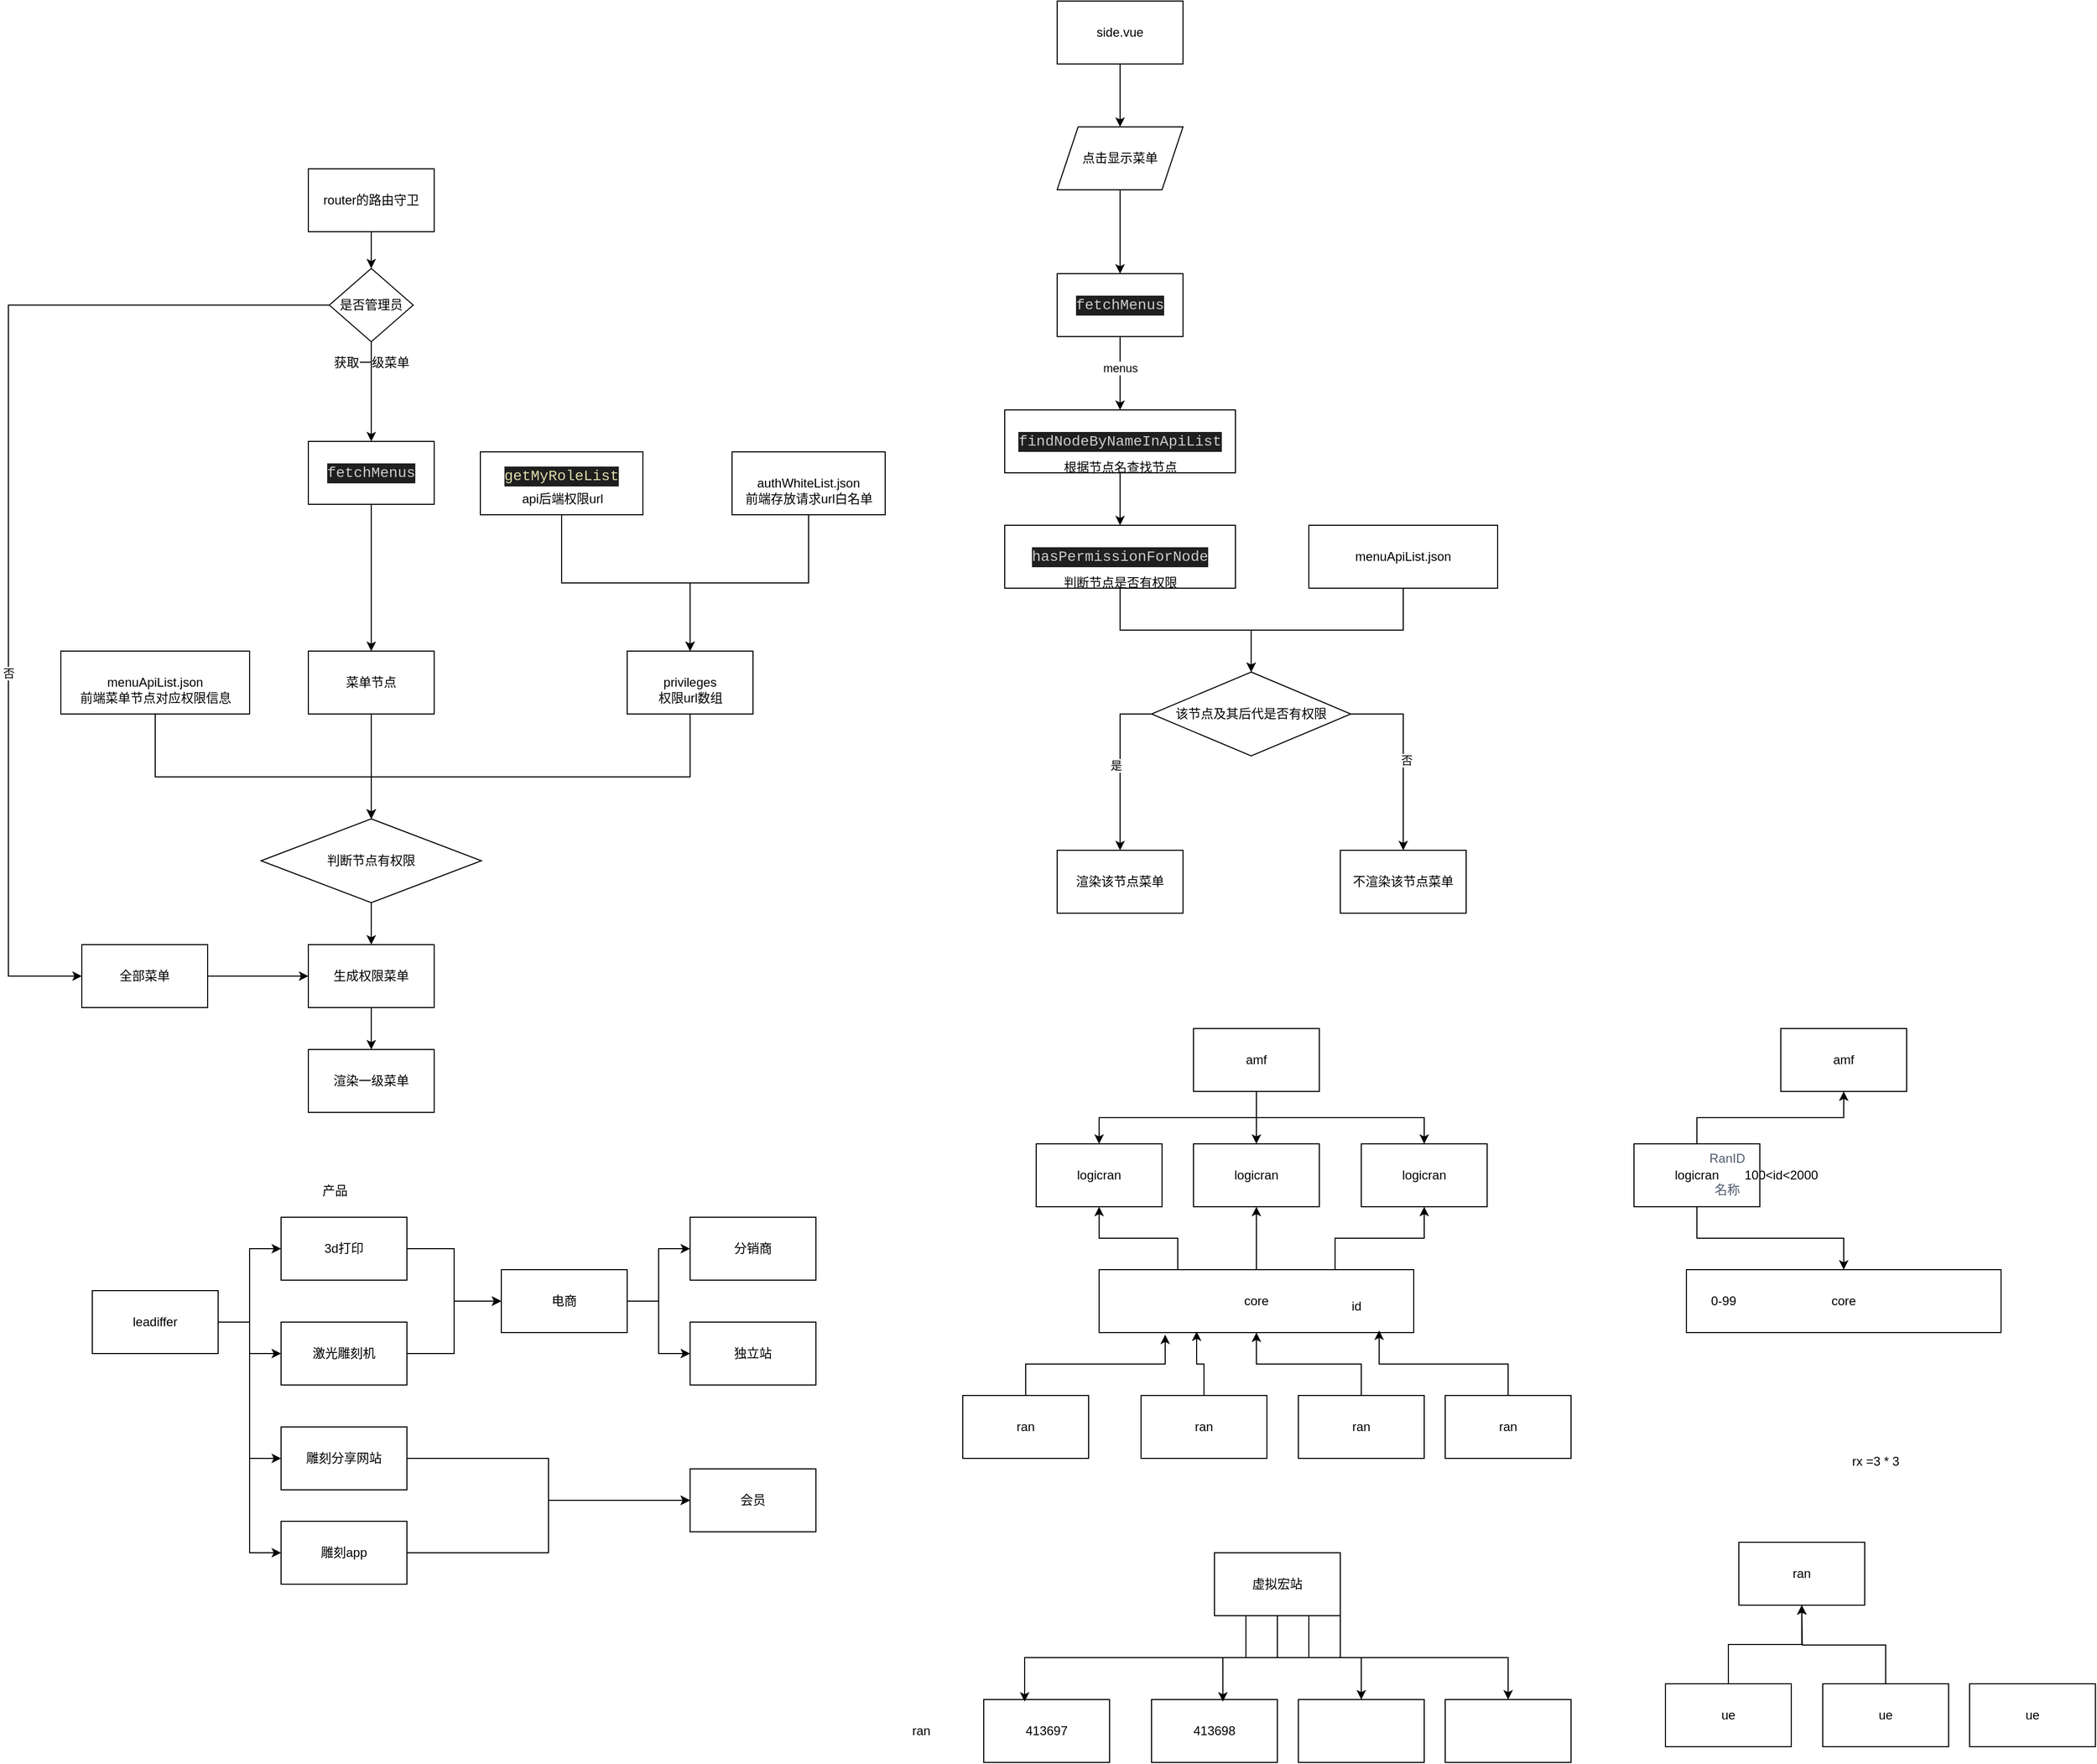 <mxfile version="22.1.5" type="github">
  <diagram id="r8akQIV7CGBrM3lP9Y4Y" name="第 1 页">
    <mxGraphModel dx="1103" dy="1740" grid="1" gridSize="10" guides="1" tooltips="1" connect="1" arrows="1" fold="1" page="1" pageScale="1" pageWidth="827" pageHeight="1169" math="0" shadow="0">
      <root>
        <mxCell id="0" />
        <mxCell id="1" parent="0" />
        <mxCell id="nayXP41YcCdt_hHMmjPa-1" value="menuApiList.json" style="rounded=0;whiteSpace=wrap;html=1;" parent="1" vertex="1">
          <mxGeometry x="180" y="270" width="180" height="60" as="geometry" />
        </mxCell>
        <mxCell id="nayXP41YcCdt_hHMmjPa-24" style="edgeStyle=orthogonalEdgeStyle;rounded=0;orthogonalLoop=1;jettySize=auto;html=1;exitX=0.5;exitY=1;exitDx=0;exitDy=0;" parent="1" source="nayXP41YcCdt_hHMmjPa-2" target="nayXP41YcCdt_hHMmjPa-9" edge="1">
          <mxGeometry relative="1" as="geometry" />
        </mxCell>
        <mxCell id="nayXP41YcCdt_hHMmjPa-2" value="authWhiteList.json" style="rounded=0;whiteSpace=wrap;html=1;" parent="1" vertex="1">
          <mxGeometry x="820" y="80" width="146" height="60" as="geometry" />
        </mxCell>
        <mxCell id="nayXP41YcCdt_hHMmjPa-29" style="edgeStyle=orthogonalEdgeStyle;rounded=0;orthogonalLoop=1;jettySize=auto;html=1;" parent="1" source="nayXP41YcCdt_hHMmjPa-3" target="nayXP41YcCdt_hHMmjPa-28" edge="1">
          <mxGeometry relative="1" as="geometry">
            <Array as="points">
              <mxPoint x="270" y="390" />
              <mxPoint x="476" y="390" />
            </Array>
          </mxGeometry>
        </mxCell>
        <mxCell id="nayXP41YcCdt_hHMmjPa-3" value="前端菜单节点对应权限信息" style="text;html=1;align=center;verticalAlign=middle;resizable=0;points=[];autosize=1;strokeColor=none;fillColor=none;" parent="1" vertex="1">
          <mxGeometry x="185" y="300" width="170" height="30" as="geometry" />
        </mxCell>
        <mxCell id="nayXP41YcCdt_hHMmjPa-4" value="前端存放请求url白名单" style="text;html=1;align=center;verticalAlign=middle;resizable=0;points=[];autosize=1;strokeColor=none;fillColor=none;" parent="1" vertex="1">
          <mxGeometry x="818" y="110" width="150" height="30" as="geometry" />
        </mxCell>
        <mxCell id="nayXP41YcCdt_hHMmjPa-36" value="" style="edgeStyle=orthogonalEdgeStyle;rounded=0;orthogonalLoop=1;jettySize=auto;html=1;" parent="1" source="nayXP41YcCdt_hHMmjPa-5" target="nayXP41YcCdt_hHMmjPa-35" edge="1">
          <mxGeometry relative="1" as="geometry" />
        </mxCell>
        <mxCell id="nayXP41YcCdt_hHMmjPa-5" value="router的路由守卫" style="whiteSpace=wrap;html=1;" parent="1" vertex="1">
          <mxGeometry x="416" y="-190" width="120" height="60" as="geometry" />
        </mxCell>
        <mxCell id="nayXP41YcCdt_hHMmjPa-25" style="edgeStyle=orthogonalEdgeStyle;rounded=0;orthogonalLoop=1;jettySize=auto;html=1;exitX=0.5;exitY=1;exitDx=0;exitDy=0;" parent="1" source="nayXP41YcCdt_hHMmjPa-7" target="nayXP41YcCdt_hHMmjPa-9" edge="1">
          <mxGeometry relative="1" as="geometry" />
        </mxCell>
        <mxCell id="nayXP41YcCdt_hHMmjPa-7" value="&#xa;&lt;div style=&quot;color: rgb(204, 204, 204); background-color: rgb(31, 31, 31); font-family: Consolas, &amp;quot;Courier New&amp;quot;, monospace; font-weight: normal; font-size: 14px; line-height: 19px;&quot;&gt;&lt;div&gt;&lt;span style=&quot;color: #dcdcaa;&quot;&gt;getMyRoleList&lt;/span&gt;&lt;/div&gt;&lt;/div&gt;&#xa;&#xa;" style="whiteSpace=wrap;html=1;" parent="1" vertex="1">
          <mxGeometry x="580" y="80" width="155" height="60" as="geometry" />
        </mxCell>
        <mxCell id="nayXP41YcCdt_hHMmjPa-79" style="edgeStyle=orthogonalEdgeStyle;rounded=0;orthogonalLoop=1;jettySize=auto;html=1;exitX=0.5;exitY=1;exitDx=0;exitDy=0;entryX=0.5;entryY=0;entryDx=0;entryDy=0;" parent="1" source="nayXP41YcCdt_hHMmjPa-9" target="nayXP41YcCdt_hHMmjPa-28" edge="1">
          <mxGeometry relative="1" as="geometry">
            <Array as="points">
              <mxPoint x="780" y="390" />
              <mxPoint x="476" y="390" />
            </Array>
          </mxGeometry>
        </mxCell>
        <mxCell id="nayXP41YcCdt_hHMmjPa-9" value="privileges" style="whiteSpace=wrap;html=1;" parent="1" vertex="1">
          <mxGeometry x="720" y="270" width="120" height="60" as="geometry" />
        </mxCell>
        <mxCell id="nayXP41YcCdt_hHMmjPa-12" value="权限url数组" style="text;html=1;align=center;verticalAlign=middle;resizable=0;points=[];autosize=1;strokeColor=none;fillColor=none;" parent="1" vertex="1">
          <mxGeometry x="735" y="300" width="90" height="30" as="geometry" />
        </mxCell>
        <mxCell id="nayXP41YcCdt_hHMmjPa-81" style="edgeStyle=orthogonalEdgeStyle;rounded=0;orthogonalLoop=1;jettySize=auto;html=1;exitX=0.5;exitY=1;exitDx=0;exitDy=0;" parent="1" source="nayXP41YcCdt_hHMmjPa-15" target="nayXP41YcCdt_hHMmjPa-80" edge="1">
          <mxGeometry relative="1" as="geometry" />
        </mxCell>
        <mxCell id="nayXP41YcCdt_hHMmjPa-15" value="&lt;div style=&quot;color: rgb(204, 204, 204); background-color: rgb(31, 31, 31); font-family: Consolas, &amp;quot;Courier New&amp;quot;, monospace; font-size: 14px; line-height: 19px;&quot;&gt;fetchMenus&lt;/div&gt;" style="whiteSpace=wrap;html=1;" parent="1" vertex="1">
          <mxGeometry x="416" y="70" width="120" height="60" as="geometry" />
        </mxCell>
        <mxCell id="nayXP41YcCdt_hHMmjPa-8" value="api后端权限url" style="text;html=1;align=center;verticalAlign=middle;resizable=0;points=[];autosize=1;strokeColor=none;fillColor=none;" parent="1" vertex="1">
          <mxGeometry x="607.5" y="110" width="100" height="30" as="geometry" />
        </mxCell>
        <mxCell id="nayXP41YcCdt_hHMmjPa-27" value="获取一级菜单" style="text;html=1;align=center;verticalAlign=middle;resizable=0;points=[];autosize=1;strokeColor=none;fillColor=none;" parent="1" vertex="1">
          <mxGeometry x="426" y="-20" width="100" height="30" as="geometry" />
        </mxCell>
        <mxCell id="nayXP41YcCdt_hHMmjPa-32" value="" style="edgeStyle=orthogonalEdgeStyle;rounded=0;orthogonalLoop=1;jettySize=auto;html=1;" parent="1" source="nayXP41YcCdt_hHMmjPa-28" target="nayXP41YcCdt_hHMmjPa-31" edge="1">
          <mxGeometry relative="1" as="geometry" />
        </mxCell>
        <mxCell id="nayXP41YcCdt_hHMmjPa-28" value="判断节点有权限" style="rhombus;whiteSpace=wrap;html=1;" parent="1" vertex="1">
          <mxGeometry x="371" y="430" width="210" height="80" as="geometry" />
        </mxCell>
        <mxCell id="nayXP41YcCdt_hHMmjPa-34" value="" style="edgeStyle=orthogonalEdgeStyle;rounded=0;orthogonalLoop=1;jettySize=auto;html=1;" parent="1" source="nayXP41YcCdt_hHMmjPa-31" target="nayXP41YcCdt_hHMmjPa-33" edge="1">
          <mxGeometry relative="1" as="geometry" />
        </mxCell>
        <mxCell id="nayXP41YcCdt_hHMmjPa-31" value="生成权限菜单" style="whiteSpace=wrap;html=1;" parent="1" vertex="1">
          <mxGeometry x="416" y="550" width="120" height="60" as="geometry" />
        </mxCell>
        <mxCell id="nayXP41YcCdt_hHMmjPa-33" value="渲染一级菜单" style="whiteSpace=wrap;html=1;" parent="1" vertex="1">
          <mxGeometry x="416" y="650" width="120" height="60" as="geometry" />
        </mxCell>
        <mxCell id="nayXP41YcCdt_hHMmjPa-38" style="edgeStyle=orthogonalEdgeStyle;rounded=0;orthogonalLoop=1;jettySize=auto;html=1;exitX=0.5;exitY=1;exitDx=0;exitDy=0;entryX=0.5;entryY=0;entryDx=0;entryDy=0;" parent="1" source="nayXP41YcCdt_hHMmjPa-35" target="nayXP41YcCdt_hHMmjPa-15" edge="1">
          <mxGeometry relative="1" as="geometry" />
        </mxCell>
        <mxCell id="nayXP41YcCdt_hHMmjPa-44" style="edgeStyle=orthogonalEdgeStyle;rounded=0;orthogonalLoop=1;jettySize=auto;html=1;exitX=0;exitY=0.5;exitDx=0;exitDy=0;entryX=0;entryY=0.5;entryDx=0;entryDy=0;" parent="1" source="nayXP41YcCdt_hHMmjPa-35" target="nayXP41YcCdt_hHMmjPa-45" edge="1">
          <mxGeometry relative="1" as="geometry">
            <mxPoint x="100" y="610" as="targetPoint" />
            <Array as="points">
              <mxPoint x="130" y="-60" />
              <mxPoint x="130" y="580" />
            </Array>
          </mxGeometry>
        </mxCell>
        <mxCell id="nayXP41YcCdt_hHMmjPa-47" value="否" style="edgeLabel;html=1;align=center;verticalAlign=middle;resizable=0;points=[];" parent="nayXP41YcCdt_hHMmjPa-44" vertex="1" connectable="0">
          <mxGeometry x="0.293" relative="1" as="geometry">
            <mxPoint as="offset" />
          </mxGeometry>
        </mxCell>
        <mxCell id="nayXP41YcCdt_hHMmjPa-35" value="是否管理员" style="rhombus;whiteSpace=wrap;html=1;" parent="1" vertex="1">
          <mxGeometry x="436" y="-95" width="80" height="70" as="geometry" />
        </mxCell>
        <mxCell id="nayXP41YcCdt_hHMmjPa-46" style="edgeStyle=orthogonalEdgeStyle;rounded=0;orthogonalLoop=1;jettySize=auto;html=1;exitX=1;exitY=0.5;exitDx=0;exitDy=0;" parent="1" source="nayXP41YcCdt_hHMmjPa-45" target="nayXP41YcCdt_hHMmjPa-31" edge="1">
          <mxGeometry relative="1" as="geometry" />
        </mxCell>
        <mxCell id="nayXP41YcCdt_hHMmjPa-45" value="全部菜单" style="whiteSpace=wrap;html=1;" parent="1" vertex="1">
          <mxGeometry x="200" y="550" width="120" height="60" as="geometry" />
        </mxCell>
        <mxCell id="nayXP41YcCdt_hHMmjPa-54" value="" style="edgeStyle=orthogonalEdgeStyle;rounded=0;orthogonalLoop=1;jettySize=auto;html=1;" parent="1" source="nayXP41YcCdt_hHMmjPa-48" target="nayXP41YcCdt_hHMmjPa-53" edge="1">
          <mxGeometry relative="1" as="geometry" />
        </mxCell>
        <mxCell id="nayXP41YcCdt_hHMmjPa-48" value="side.vue" style="whiteSpace=wrap;html=1;" parent="1" vertex="1">
          <mxGeometry x="1130" y="-350" width="120" height="60" as="geometry" />
        </mxCell>
        <mxCell id="nayXP41YcCdt_hHMmjPa-50" value="渲染该节点菜单" style="whiteSpace=wrap;html=1;" parent="1" vertex="1">
          <mxGeometry x="1130" y="460" width="120" height="60" as="geometry" />
        </mxCell>
        <mxCell id="nayXP41YcCdt_hHMmjPa-65" value="" style="edgeStyle=orthogonalEdgeStyle;rounded=0;orthogonalLoop=1;jettySize=auto;html=1;" parent="1" source="nayXP41YcCdt_hHMmjPa-51" target="nayXP41YcCdt_hHMmjPa-64" edge="1">
          <mxGeometry relative="1" as="geometry" />
        </mxCell>
        <mxCell id="nayXP41YcCdt_hHMmjPa-51" value="&lt;div style=&quot;color: rgb(204, 204, 204); background-color: rgb(31, 31, 31); font-family: Consolas, &amp;quot;Courier New&amp;quot;, monospace; font-size: 14px; line-height: 19px;&quot;&gt;findNodeByNameInApiList&lt;/div&gt;" style="whiteSpace=wrap;html=1;" parent="1" vertex="1">
          <mxGeometry x="1080" y="40" width="220" height="60" as="geometry" />
        </mxCell>
        <mxCell id="nayXP41YcCdt_hHMmjPa-56" value="" style="edgeStyle=orthogonalEdgeStyle;rounded=0;orthogonalLoop=1;jettySize=auto;html=1;" parent="1" source="nayXP41YcCdt_hHMmjPa-53" target="nayXP41YcCdt_hHMmjPa-55" edge="1">
          <mxGeometry relative="1" as="geometry" />
        </mxCell>
        <mxCell id="nayXP41YcCdt_hHMmjPa-53" value="点击显示菜单" style="shape=parallelogram;perimeter=parallelogramPerimeter;whiteSpace=wrap;html=1;fixedSize=1;" parent="1" vertex="1">
          <mxGeometry x="1130" y="-230" width="120" height="60" as="geometry" />
        </mxCell>
        <mxCell id="nayXP41YcCdt_hHMmjPa-57" value="" style="edgeStyle=orthogonalEdgeStyle;rounded=0;orthogonalLoop=1;jettySize=auto;html=1;" parent="1" source="nayXP41YcCdt_hHMmjPa-55" target="nayXP41YcCdt_hHMmjPa-51" edge="1">
          <mxGeometry relative="1" as="geometry" />
        </mxCell>
        <mxCell id="nayXP41YcCdt_hHMmjPa-58" value="menus" style="edgeLabel;html=1;align=center;verticalAlign=middle;resizable=0;points=[];" parent="nayXP41YcCdt_hHMmjPa-57" vertex="1" connectable="0">
          <mxGeometry x="-0.171" y="-3" relative="1" as="geometry">
            <mxPoint x="3" y="1" as="offset" />
          </mxGeometry>
        </mxCell>
        <mxCell id="nayXP41YcCdt_hHMmjPa-55" value="&lt;div style=&quot;color: rgb(204, 204, 204); background-color: rgb(31, 31, 31); font-family: Consolas, &amp;quot;Courier New&amp;quot;, monospace; font-size: 14px; line-height: 19px;&quot;&gt;fetchMenus&lt;/div&gt;" style="whiteSpace=wrap;html=1;" parent="1" vertex="1">
          <mxGeometry x="1130" y="-90" width="120" height="60" as="geometry" />
        </mxCell>
        <mxCell id="nayXP41YcCdt_hHMmjPa-67" style="edgeStyle=orthogonalEdgeStyle;rounded=0;orthogonalLoop=1;jettySize=auto;html=1;" parent="1" source="nayXP41YcCdt_hHMmjPa-59" target="nayXP41YcCdt_hHMmjPa-61" edge="1">
          <mxGeometry relative="1" as="geometry" />
        </mxCell>
        <mxCell id="nayXP41YcCdt_hHMmjPa-59" value="menuApiList.json" style="rounded=0;whiteSpace=wrap;html=1;" parent="1" vertex="1">
          <mxGeometry x="1370" y="150" width="180" height="60" as="geometry" />
        </mxCell>
        <mxCell id="nayXP41YcCdt_hHMmjPa-70" style="edgeStyle=orthogonalEdgeStyle;rounded=0;orthogonalLoop=1;jettySize=auto;html=1;exitX=0;exitY=0.5;exitDx=0;exitDy=0;" parent="1" source="nayXP41YcCdt_hHMmjPa-61" target="nayXP41YcCdt_hHMmjPa-50" edge="1">
          <mxGeometry relative="1" as="geometry" />
        </mxCell>
        <mxCell id="nayXP41YcCdt_hHMmjPa-74" value="是" style="edgeLabel;html=1;align=center;verticalAlign=middle;resizable=0;points=[];" parent="nayXP41YcCdt_hHMmjPa-70" vertex="1" connectable="0">
          <mxGeometry x="-0.013" y="-4" relative="1" as="geometry">
            <mxPoint as="offset" />
          </mxGeometry>
        </mxCell>
        <mxCell id="nayXP41YcCdt_hHMmjPa-72" style="edgeStyle=orthogonalEdgeStyle;rounded=0;orthogonalLoop=1;jettySize=auto;html=1;exitX=1;exitY=0.5;exitDx=0;exitDy=0;" parent="1" source="nayXP41YcCdt_hHMmjPa-61" target="nayXP41YcCdt_hHMmjPa-71" edge="1">
          <mxGeometry relative="1" as="geometry" />
        </mxCell>
        <mxCell id="nayXP41YcCdt_hHMmjPa-73" value="否" style="edgeLabel;html=1;align=center;verticalAlign=middle;resizable=0;points=[];" parent="nayXP41YcCdt_hHMmjPa-72" vertex="1" connectable="0">
          <mxGeometry x="0.044" y="3" relative="1" as="geometry">
            <mxPoint as="offset" />
          </mxGeometry>
        </mxCell>
        <mxCell id="nayXP41YcCdt_hHMmjPa-61" value="该节点及其后代是否有权限" style="rhombus;whiteSpace=wrap;html=1;" parent="1" vertex="1">
          <mxGeometry x="1220" y="290" width="190" height="80" as="geometry" />
        </mxCell>
        <mxCell id="nayXP41YcCdt_hHMmjPa-66" style="edgeStyle=orthogonalEdgeStyle;rounded=0;orthogonalLoop=1;jettySize=auto;html=1;" parent="1" source="nayXP41YcCdt_hHMmjPa-64" target="nayXP41YcCdt_hHMmjPa-61" edge="1">
          <mxGeometry relative="1" as="geometry" />
        </mxCell>
        <mxCell id="nayXP41YcCdt_hHMmjPa-64" value="&lt;div style=&quot;color: rgb(204, 204, 204); background-color: rgb(31, 31, 31); font-family: Consolas, &amp;quot;Courier New&amp;quot;, monospace; font-size: 14px; line-height: 19px;&quot;&gt;hasPermissionForNode&lt;/div&gt;" style="whiteSpace=wrap;html=1;" parent="1" vertex="1">
          <mxGeometry x="1080" y="150" width="220" height="60" as="geometry" />
        </mxCell>
        <mxCell id="nayXP41YcCdt_hHMmjPa-71" value="不渲染该节点菜单" style="whiteSpace=wrap;html=1;" parent="1" vertex="1">
          <mxGeometry x="1400" y="460" width="120" height="60" as="geometry" />
        </mxCell>
        <mxCell id="nayXP41YcCdt_hHMmjPa-75" value="根据节点名查找节点" style="text;html=1;align=center;verticalAlign=middle;resizable=0;points=[];autosize=1;strokeColor=none;fillColor=none;" parent="1" vertex="1">
          <mxGeometry x="1125" y="80" width="130" height="30" as="geometry" />
        </mxCell>
        <mxCell id="nayXP41YcCdt_hHMmjPa-76" value="判断节点是否有权限" style="text;html=1;align=center;verticalAlign=middle;resizable=0;points=[];autosize=1;strokeColor=none;fillColor=none;" parent="1" vertex="1">
          <mxGeometry x="1125" y="190" width="130" height="30" as="geometry" />
        </mxCell>
        <mxCell id="nayXP41YcCdt_hHMmjPa-82" value="" style="edgeStyle=orthogonalEdgeStyle;rounded=0;orthogonalLoop=1;jettySize=auto;html=1;" parent="1" source="nayXP41YcCdt_hHMmjPa-80" target="nayXP41YcCdt_hHMmjPa-28" edge="1">
          <mxGeometry relative="1" as="geometry" />
        </mxCell>
        <mxCell id="nayXP41YcCdt_hHMmjPa-80" value="菜单节点" style="whiteSpace=wrap;html=1;" parent="1" vertex="1">
          <mxGeometry x="416" y="270" width="120" height="60" as="geometry" />
        </mxCell>
        <mxCell id="s-JntNpwvqXk4a5W6YOE-10" style="edgeStyle=orthogonalEdgeStyle;rounded=0;orthogonalLoop=1;jettySize=auto;html=1;exitX=1;exitY=0.5;exitDx=0;exitDy=0;entryX=0;entryY=0.5;entryDx=0;entryDy=0;" edge="1" parent="1" source="s-JntNpwvqXk4a5W6YOE-1" target="s-JntNpwvqXk4a5W6YOE-4">
          <mxGeometry relative="1" as="geometry" />
        </mxCell>
        <mxCell id="s-JntNpwvqXk4a5W6YOE-11" style="edgeStyle=orthogonalEdgeStyle;rounded=0;orthogonalLoop=1;jettySize=auto;html=1;exitX=1;exitY=0.5;exitDx=0;exitDy=0;entryX=0;entryY=0.5;entryDx=0;entryDy=0;" edge="1" parent="1" source="s-JntNpwvqXk4a5W6YOE-1" target="s-JntNpwvqXk4a5W6YOE-6">
          <mxGeometry relative="1" as="geometry" />
        </mxCell>
        <mxCell id="s-JntNpwvqXk4a5W6YOE-12" style="edgeStyle=orthogonalEdgeStyle;rounded=0;orthogonalLoop=1;jettySize=auto;html=1;exitX=1;exitY=0.5;exitDx=0;exitDy=0;entryX=0;entryY=0.5;entryDx=0;entryDy=0;" edge="1" parent="1" source="s-JntNpwvqXk4a5W6YOE-1" target="s-JntNpwvqXk4a5W6YOE-8">
          <mxGeometry relative="1" as="geometry" />
        </mxCell>
        <mxCell id="s-JntNpwvqXk4a5W6YOE-20" style="edgeStyle=orthogonalEdgeStyle;rounded=0;orthogonalLoop=1;jettySize=auto;html=1;exitX=1;exitY=0.5;exitDx=0;exitDy=0;entryX=0;entryY=0.5;entryDx=0;entryDy=0;" edge="1" parent="1" source="s-JntNpwvqXk4a5W6YOE-1" target="s-JntNpwvqXk4a5W6YOE-19">
          <mxGeometry relative="1" as="geometry" />
        </mxCell>
        <mxCell id="s-JntNpwvqXk4a5W6YOE-1" value="leadiffer" style="whiteSpace=wrap;html=1;" vertex="1" parent="1">
          <mxGeometry x="210" y="880" width="120" height="60" as="geometry" />
        </mxCell>
        <mxCell id="s-JntNpwvqXk4a5W6YOE-16" style="edgeStyle=orthogonalEdgeStyle;rounded=0;orthogonalLoop=1;jettySize=auto;html=1;exitX=1;exitY=0.5;exitDx=0;exitDy=0;entryX=0;entryY=0.5;entryDx=0;entryDy=0;" edge="1" parent="1" source="s-JntNpwvqXk4a5W6YOE-2" target="s-JntNpwvqXk4a5W6YOE-7">
          <mxGeometry relative="1" as="geometry" />
        </mxCell>
        <mxCell id="s-JntNpwvqXk4a5W6YOE-17" style="edgeStyle=orthogonalEdgeStyle;rounded=0;orthogonalLoop=1;jettySize=auto;html=1;exitX=1;exitY=0.5;exitDx=0;exitDy=0;entryX=0;entryY=0.5;entryDx=0;entryDy=0;" edge="1" parent="1" source="s-JntNpwvqXk4a5W6YOE-2" target="s-JntNpwvqXk4a5W6YOE-3">
          <mxGeometry relative="1" as="geometry" />
        </mxCell>
        <mxCell id="s-JntNpwvqXk4a5W6YOE-2" value="电商" style="whiteSpace=wrap;html=1;" vertex="1" parent="1">
          <mxGeometry x="600" y="860" width="120" height="60" as="geometry" />
        </mxCell>
        <mxCell id="s-JntNpwvqXk4a5W6YOE-3" value="独立站" style="whiteSpace=wrap;html=1;" vertex="1" parent="1">
          <mxGeometry x="780" y="910" width="120" height="60" as="geometry" />
        </mxCell>
        <mxCell id="s-JntNpwvqXk4a5W6YOE-14" style="edgeStyle=orthogonalEdgeStyle;rounded=0;orthogonalLoop=1;jettySize=auto;html=1;exitX=1;exitY=0.5;exitDx=0;exitDy=0;entryX=0;entryY=0.5;entryDx=0;entryDy=0;" edge="1" parent="1" source="s-JntNpwvqXk4a5W6YOE-4" target="s-JntNpwvqXk4a5W6YOE-2">
          <mxGeometry relative="1" as="geometry" />
        </mxCell>
        <mxCell id="s-JntNpwvqXk4a5W6YOE-4" value="3d打印" style="whiteSpace=wrap;html=1;" vertex="1" parent="1">
          <mxGeometry x="390" y="810" width="120" height="60" as="geometry" />
        </mxCell>
        <mxCell id="s-JntNpwvqXk4a5W6YOE-15" style="edgeStyle=orthogonalEdgeStyle;rounded=0;orthogonalLoop=1;jettySize=auto;html=1;exitX=1;exitY=0.5;exitDx=0;exitDy=0;" edge="1" parent="1" source="s-JntNpwvqXk4a5W6YOE-6" target="s-JntNpwvqXk4a5W6YOE-2">
          <mxGeometry relative="1" as="geometry" />
        </mxCell>
        <mxCell id="s-JntNpwvqXk4a5W6YOE-6" value="激光雕刻机" style="whiteSpace=wrap;html=1;" vertex="1" parent="1">
          <mxGeometry x="390" y="910" width="120" height="60" as="geometry" />
        </mxCell>
        <mxCell id="s-JntNpwvqXk4a5W6YOE-7" value="分销商" style="whiteSpace=wrap;html=1;" vertex="1" parent="1">
          <mxGeometry x="780" y="810" width="120" height="60" as="geometry" />
        </mxCell>
        <mxCell id="s-JntNpwvqXk4a5W6YOE-18" style="edgeStyle=orthogonalEdgeStyle;rounded=0;orthogonalLoop=1;jettySize=auto;html=1;exitX=1;exitY=0.5;exitDx=0;exitDy=0;" edge="1" parent="1" source="s-JntNpwvqXk4a5W6YOE-8" target="s-JntNpwvqXk4a5W6YOE-9">
          <mxGeometry relative="1" as="geometry" />
        </mxCell>
        <mxCell id="s-JntNpwvqXk4a5W6YOE-8" value="雕刻分享网站" style="whiteSpace=wrap;html=1;" vertex="1" parent="1">
          <mxGeometry x="390" y="1010" width="120" height="60" as="geometry" />
        </mxCell>
        <mxCell id="s-JntNpwvqXk4a5W6YOE-9" value="会员" style="whiteSpace=wrap;html=1;" vertex="1" parent="1">
          <mxGeometry x="780" y="1050" width="120" height="60" as="geometry" />
        </mxCell>
        <mxCell id="s-JntNpwvqXk4a5W6YOE-13" value="产品" style="text;html=1;align=center;verticalAlign=middle;resizable=0;points=[];autosize=1;strokeColor=none;fillColor=none;" vertex="1" parent="1">
          <mxGeometry x="416" y="770" width="50" height="30" as="geometry" />
        </mxCell>
        <mxCell id="s-JntNpwvqXk4a5W6YOE-21" style="edgeStyle=orthogonalEdgeStyle;rounded=0;orthogonalLoop=1;jettySize=auto;html=1;exitX=1;exitY=0.5;exitDx=0;exitDy=0;entryX=0;entryY=0.5;entryDx=0;entryDy=0;" edge="1" parent="1" source="s-JntNpwvqXk4a5W6YOE-19" target="s-JntNpwvqXk4a5W6YOE-9">
          <mxGeometry relative="1" as="geometry" />
        </mxCell>
        <mxCell id="s-JntNpwvqXk4a5W6YOE-19" value="雕刻app" style="whiteSpace=wrap;html=1;" vertex="1" parent="1">
          <mxGeometry x="390" y="1100" width="120" height="60" as="geometry" />
        </mxCell>
        <mxCell id="s-JntNpwvqXk4a5W6YOE-53" style="edgeStyle=orthogonalEdgeStyle;rounded=0;orthogonalLoop=1;jettySize=auto;html=1;exitX=0.5;exitY=1;exitDx=0;exitDy=0;" edge="1" parent="1" source="s-JntNpwvqXk4a5W6YOE-22" target="s-JntNpwvqXk4a5W6YOE-47">
          <mxGeometry relative="1" as="geometry" />
        </mxCell>
        <mxCell id="s-JntNpwvqXk4a5W6YOE-54" style="edgeStyle=orthogonalEdgeStyle;rounded=0;orthogonalLoop=1;jettySize=auto;html=1;exitX=0.5;exitY=1;exitDx=0;exitDy=0;" edge="1" parent="1" source="s-JntNpwvqXk4a5W6YOE-22" target="s-JntNpwvqXk4a5W6YOE-24">
          <mxGeometry relative="1" as="geometry" />
        </mxCell>
        <mxCell id="s-JntNpwvqXk4a5W6YOE-55" style="edgeStyle=orthogonalEdgeStyle;rounded=0;orthogonalLoop=1;jettySize=auto;html=1;exitX=0.5;exitY=1;exitDx=0;exitDy=0;" edge="1" parent="1" source="s-JntNpwvqXk4a5W6YOE-22" target="s-JntNpwvqXk4a5W6YOE-48">
          <mxGeometry relative="1" as="geometry" />
        </mxCell>
        <mxCell id="s-JntNpwvqXk4a5W6YOE-22" value="amf&lt;br&gt;" style="whiteSpace=wrap;html=1;" vertex="1" parent="1">
          <mxGeometry x="1260" y="630" width="120" height="60" as="geometry" />
        </mxCell>
        <mxCell id="s-JntNpwvqXk4a5W6YOE-49" value="" style="edgeStyle=orthogonalEdgeStyle;rounded=0;orthogonalLoop=1;jettySize=auto;html=1;" edge="1" parent="1" source="s-JntNpwvqXk4a5W6YOE-23" target="s-JntNpwvqXk4a5W6YOE-24">
          <mxGeometry relative="1" as="geometry" />
        </mxCell>
        <mxCell id="s-JntNpwvqXk4a5W6YOE-50" style="edgeStyle=orthogonalEdgeStyle;rounded=0;orthogonalLoop=1;jettySize=auto;html=1;exitX=0.75;exitY=0;exitDx=0;exitDy=0;" edge="1" parent="1" source="s-JntNpwvqXk4a5W6YOE-23" target="s-JntNpwvqXk4a5W6YOE-48">
          <mxGeometry relative="1" as="geometry" />
        </mxCell>
        <mxCell id="s-JntNpwvqXk4a5W6YOE-51" style="edgeStyle=orthogonalEdgeStyle;rounded=0;orthogonalLoop=1;jettySize=auto;html=1;exitX=0.25;exitY=0;exitDx=0;exitDy=0;entryX=0.5;entryY=1;entryDx=0;entryDy=0;" edge="1" parent="1" source="s-JntNpwvqXk4a5W6YOE-23" target="s-JntNpwvqXk4a5W6YOE-47">
          <mxGeometry relative="1" as="geometry" />
        </mxCell>
        <mxCell id="s-JntNpwvqXk4a5W6YOE-23" value="core&lt;br&gt;" style="whiteSpace=wrap;html=1;" vertex="1" parent="1">
          <mxGeometry x="1170" y="860" width="300" height="60" as="geometry" />
        </mxCell>
        <mxCell id="s-JntNpwvqXk4a5W6YOE-24" value="logicran&lt;br&gt;" style="whiteSpace=wrap;html=1;" vertex="1" parent="1">
          <mxGeometry x="1260" y="740" width="120" height="60" as="geometry" />
        </mxCell>
        <mxCell id="s-JntNpwvqXk4a5W6YOE-25" value="ran&lt;br&gt;" style="whiteSpace=wrap;html=1;" vertex="1" parent="1">
          <mxGeometry x="1040" y="980" width="120" height="60" as="geometry" />
        </mxCell>
        <mxCell id="s-JntNpwvqXk4a5W6YOE-44" style="edgeStyle=orthogonalEdgeStyle;rounded=0;orthogonalLoop=1;jettySize=auto;html=1;exitX=1;exitY=1;exitDx=0;exitDy=0;" edge="1" parent="1" source="s-JntNpwvqXk4a5W6YOE-37" target="s-JntNpwvqXk4a5W6YOE-40">
          <mxGeometry relative="1" as="geometry" />
        </mxCell>
        <mxCell id="s-JntNpwvqXk4a5W6YOE-45" style="edgeStyle=orthogonalEdgeStyle;rounded=0;orthogonalLoop=1;jettySize=auto;html=1;exitX=0.25;exitY=1;exitDx=0;exitDy=0;entryX=0.5;entryY=0;entryDx=0;entryDy=0;" edge="1" parent="1" source="s-JntNpwvqXk4a5W6YOE-37" target="s-JntNpwvqXk4a5W6YOE-41">
          <mxGeometry relative="1" as="geometry" />
        </mxCell>
        <mxCell id="s-JntNpwvqXk4a5W6YOE-37" value="虚拟宏站" style="whiteSpace=wrap;html=1;" vertex="1" parent="1">
          <mxGeometry x="1280" y="1130" width="120" height="60" as="geometry" />
        </mxCell>
        <mxCell id="s-JntNpwvqXk4a5W6YOE-38" value="413697" style="whiteSpace=wrap;html=1;" vertex="1" parent="1">
          <mxGeometry x="1060" y="1270" width="120" height="60" as="geometry" />
        </mxCell>
        <mxCell id="s-JntNpwvqXk4a5W6YOE-39" value="413698" style="whiteSpace=wrap;html=1;" vertex="1" parent="1">
          <mxGeometry x="1220" y="1270" width="120" height="60" as="geometry" />
        </mxCell>
        <mxCell id="s-JntNpwvqXk4a5W6YOE-40" value="" style="whiteSpace=wrap;html=1;" vertex="1" parent="1">
          <mxGeometry x="1360" y="1270" width="120" height="60" as="geometry" />
        </mxCell>
        <mxCell id="s-JntNpwvqXk4a5W6YOE-41" value="" style="whiteSpace=wrap;html=1;" vertex="1" parent="1">
          <mxGeometry x="1500" y="1270" width="120" height="60" as="geometry" />
        </mxCell>
        <mxCell id="s-JntNpwvqXk4a5W6YOE-42" style="edgeStyle=orthogonalEdgeStyle;rounded=0;orthogonalLoop=1;jettySize=auto;html=1;exitX=0.5;exitY=1;exitDx=0;exitDy=0;entryX=0.325;entryY=0.033;entryDx=0;entryDy=0;entryPerimeter=0;" edge="1" parent="1" source="s-JntNpwvqXk4a5W6YOE-37" target="s-JntNpwvqXk4a5W6YOE-38">
          <mxGeometry relative="1" as="geometry" />
        </mxCell>
        <mxCell id="s-JntNpwvqXk4a5W6YOE-43" style="edgeStyle=orthogonalEdgeStyle;rounded=0;orthogonalLoop=1;jettySize=auto;html=1;exitX=0.75;exitY=1;exitDx=0;exitDy=0;entryX=0.567;entryY=0.033;entryDx=0;entryDy=0;entryPerimeter=0;" edge="1" parent="1" source="s-JntNpwvqXk4a5W6YOE-37" target="s-JntNpwvqXk4a5W6YOE-39">
          <mxGeometry relative="1" as="geometry" />
        </mxCell>
        <mxCell id="s-JntNpwvqXk4a5W6YOE-46" value="ran" style="text;html=1;align=center;verticalAlign=middle;resizable=0;points=[];autosize=1;strokeColor=none;fillColor=none;" vertex="1" parent="1">
          <mxGeometry x="980" y="1285" width="40" height="30" as="geometry" />
        </mxCell>
        <mxCell id="s-JntNpwvqXk4a5W6YOE-47" value="logicran&lt;br&gt;" style="whiteSpace=wrap;html=1;" vertex="1" parent="1">
          <mxGeometry x="1110" y="740" width="120" height="60" as="geometry" />
        </mxCell>
        <mxCell id="s-JntNpwvqXk4a5W6YOE-48" value="logicran&lt;br&gt;" style="whiteSpace=wrap;html=1;" vertex="1" parent="1">
          <mxGeometry x="1420" y="740" width="120" height="60" as="geometry" />
        </mxCell>
        <mxCell id="s-JntNpwvqXk4a5W6YOE-56" value="ran&lt;br&gt;" style="whiteSpace=wrap;html=1;" vertex="1" parent="1">
          <mxGeometry x="1500" y="980" width="120" height="60" as="geometry" />
        </mxCell>
        <mxCell id="s-JntNpwvqXk4a5W6YOE-61" style="edgeStyle=orthogonalEdgeStyle;rounded=0;orthogonalLoop=1;jettySize=auto;html=1;exitX=0.5;exitY=0;exitDx=0;exitDy=0;" edge="1" parent="1" source="s-JntNpwvqXk4a5W6YOE-57" target="s-JntNpwvqXk4a5W6YOE-23">
          <mxGeometry relative="1" as="geometry" />
        </mxCell>
        <mxCell id="s-JntNpwvqXk4a5W6YOE-57" value="ran&lt;br&gt;" style="whiteSpace=wrap;html=1;" vertex="1" parent="1">
          <mxGeometry x="1360" y="980" width="120" height="60" as="geometry" />
        </mxCell>
        <mxCell id="s-JntNpwvqXk4a5W6YOE-58" value="ran&lt;br&gt;" style="whiteSpace=wrap;html=1;" vertex="1" parent="1">
          <mxGeometry x="1210" y="980" width="120" height="60" as="geometry" />
        </mxCell>
        <mxCell id="s-JntNpwvqXk4a5W6YOE-59" style="edgeStyle=orthogonalEdgeStyle;rounded=0;orthogonalLoop=1;jettySize=auto;html=1;exitX=0.5;exitY=0;exitDx=0;exitDy=0;entryX=0.21;entryY=1.033;entryDx=0;entryDy=0;entryPerimeter=0;" edge="1" parent="1" source="s-JntNpwvqXk4a5W6YOE-25" target="s-JntNpwvqXk4a5W6YOE-23">
          <mxGeometry relative="1" as="geometry" />
        </mxCell>
        <mxCell id="s-JntNpwvqXk4a5W6YOE-60" style="edgeStyle=orthogonalEdgeStyle;rounded=0;orthogonalLoop=1;jettySize=auto;html=1;exitX=0.5;exitY=0;exitDx=0;exitDy=0;entryX=0.31;entryY=0.983;entryDx=0;entryDy=0;entryPerimeter=0;" edge="1" parent="1" source="s-JntNpwvqXk4a5W6YOE-58" target="s-JntNpwvqXk4a5W6YOE-23">
          <mxGeometry relative="1" as="geometry" />
        </mxCell>
        <mxCell id="s-JntNpwvqXk4a5W6YOE-62" style="edgeStyle=orthogonalEdgeStyle;rounded=0;orthogonalLoop=1;jettySize=auto;html=1;exitX=0.5;exitY=0;exitDx=0;exitDy=0;entryX=0.89;entryY=0.967;entryDx=0;entryDy=0;entryPerimeter=0;" edge="1" parent="1" source="s-JntNpwvqXk4a5W6YOE-56" target="s-JntNpwvqXk4a5W6YOE-23">
          <mxGeometry relative="1" as="geometry" />
        </mxCell>
        <mxCell id="s-JntNpwvqXk4a5W6YOE-63" value="id" style="text;html=1;align=center;verticalAlign=middle;resizable=0;points=[];autosize=1;strokeColor=none;fillColor=none;" vertex="1" parent="1">
          <mxGeometry x="1400" y="880" width="30" height="30" as="geometry" />
        </mxCell>
        <mxCell id="s-JntNpwvqXk4a5W6YOE-64" value="core&lt;br&gt;" style="whiteSpace=wrap;html=1;" vertex="1" parent="1">
          <mxGeometry x="1730" y="860" width="300" height="60" as="geometry" />
        </mxCell>
        <mxCell id="s-JntNpwvqXk4a5W6YOE-66" style="edgeStyle=orthogonalEdgeStyle;rounded=0;orthogonalLoop=1;jettySize=auto;html=1;exitX=0.5;exitY=1;exitDx=0;exitDy=0;" edge="1" parent="1" source="s-JntNpwvqXk4a5W6YOE-65" target="s-JntNpwvqXk4a5W6YOE-64">
          <mxGeometry relative="1" as="geometry" />
        </mxCell>
        <mxCell id="s-JntNpwvqXk4a5W6YOE-70" style="edgeStyle=orthogonalEdgeStyle;rounded=0;orthogonalLoop=1;jettySize=auto;html=1;exitX=0.5;exitY=0;exitDx=0;exitDy=0;" edge="1" parent="1" source="s-JntNpwvqXk4a5W6YOE-65" target="s-JntNpwvqXk4a5W6YOE-69">
          <mxGeometry relative="1" as="geometry" />
        </mxCell>
        <mxCell id="s-JntNpwvqXk4a5W6YOE-65" value="logicran&lt;br&gt;" style="whiteSpace=wrap;html=1;" vertex="1" parent="1">
          <mxGeometry x="1680" y="740" width="120" height="60" as="geometry" />
        </mxCell>
        <mxCell id="s-JntNpwvqXk4a5W6YOE-67" value="&lt;span style=&quot;color: rgb(81, 90, 110); font-family: Avenir, Helvetica, Arial, sans-serif; font-size: 12px; font-style: normal; font-variant-ligatures: normal; font-variant-caps: normal; font-weight: 400; letter-spacing: normal; orphans: 2; text-align: right; text-indent: 0px; text-transform: none; widows: 2; word-spacing: 0px; -webkit-text-stroke-width: 0px; background-color: rgb(255, 255, 255); text-decoration-thickness: initial; text-decoration-style: initial; text-decoration-color: initial; float: none; display: inline !important;&quot;&gt;RanID&lt;/span&gt;" style="text;whiteSpace=wrap;html=1;" vertex="1" parent="1">
          <mxGeometry x="1750" y="740" width="70" height="40" as="geometry" />
        </mxCell>
        <mxCell id="s-JntNpwvqXk4a5W6YOE-68" value="&lt;span style=&quot;color: rgb(81, 90, 110); font-family: Avenir, Helvetica, Arial, sans-serif; font-size: 12px; font-style: normal; font-variant-ligatures: normal; font-variant-caps: normal; font-weight: 400; letter-spacing: normal; orphans: 2; text-align: right; text-indent: 0px; text-transform: none; widows: 2; word-spacing: 0px; -webkit-text-stroke-width: 0px; background-color: rgb(255, 255, 255); text-decoration-thickness: initial; text-decoration-style: initial; text-decoration-color: initial; float: none; display: inline !important;&quot;&gt;名称&lt;/span&gt;" style="text;whiteSpace=wrap;html=1;" vertex="1" parent="1">
          <mxGeometry x="1755" y="770" width="60" height="40" as="geometry" />
        </mxCell>
        <mxCell id="s-JntNpwvqXk4a5W6YOE-69" value="amf&lt;br&gt;" style="whiteSpace=wrap;html=1;" vertex="1" parent="1">
          <mxGeometry x="1820" y="630" width="120" height="60" as="geometry" />
        </mxCell>
        <mxCell id="s-JntNpwvqXk4a5W6YOE-71" value="100&amp;lt;id&amp;lt;2000&lt;br&gt;" style="text;html=1;align=center;verticalAlign=middle;resizable=0;points=[];autosize=1;strokeColor=none;fillColor=none;" vertex="1" parent="1">
          <mxGeometry x="1770" y="755" width="100" height="30" as="geometry" />
        </mxCell>
        <mxCell id="s-JntNpwvqXk4a5W6YOE-73" value="0-99" style="text;html=1;align=center;verticalAlign=middle;resizable=0;points=[];autosize=1;strokeColor=none;fillColor=none;" vertex="1" parent="1">
          <mxGeometry x="1740" y="875" width="50" height="30" as="geometry" />
        </mxCell>
        <mxCell id="s-JntNpwvqXk4a5W6YOE-74" value="ran&lt;br&gt;" style="whiteSpace=wrap;html=1;" vertex="1" parent="1">
          <mxGeometry x="1780" y="1120" width="120" height="60" as="geometry" />
        </mxCell>
        <mxCell id="s-JntNpwvqXk4a5W6YOE-79" style="edgeStyle=orthogonalEdgeStyle;rounded=0;orthogonalLoop=1;jettySize=auto;html=1;exitX=0.5;exitY=0;exitDx=0;exitDy=0;entryX=0.5;entryY=1;entryDx=0;entryDy=0;" edge="1" parent="1" source="s-JntNpwvqXk4a5W6YOE-75" target="s-JntNpwvqXk4a5W6YOE-74">
          <mxGeometry relative="1" as="geometry" />
        </mxCell>
        <mxCell id="s-JntNpwvqXk4a5W6YOE-75" value="ue&lt;br&gt;" style="whiteSpace=wrap;html=1;" vertex="1" parent="1">
          <mxGeometry x="1710" y="1255" width="120" height="60" as="geometry" />
        </mxCell>
        <mxCell id="s-JntNpwvqXk4a5W6YOE-76" value="ue&lt;br&gt;" style="whiteSpace=wrap;html=1;" vertex="1" parent="1">
          <mxGeometry x="2000" y="1255" width="120" height="60" as="geometry" />
        </mxCell>
        <mxCell id="s-JntNpwvqXk4a5W6YOE-80" style="edgeStyle=orthogonalEdgeStyle;rounded=0;orthogonalLoop=1;jettySize=auto;html=1;exitX=0.5;exitY=0;exitDx=0;exitDy=0;" edge="1" parent="1" source="s-JntNpwvqXk4a5W6YOE-78">
          <mxGeometry relative="1" as="geometry">
            <mxPoint x="1840" y="1180" as="targetPoint" />
          </mxGeometry>
        </mxCell>
        <mxCell id="s-JntNpwvqXk4a5W6YOE-78" value="ue&lt;br&gt;" style="whiteSpace=wrap;html=1;" vertex="1" parent="1">
          <mxGeometry x="1860" y="1255" width="120" height="60" as="geometry" />
        </mxCell>
        <mxCell id="s-JntNpwvqXk4a5W6YOE-81" value="rx =3 * 3" style="text;html=1;align=center;verticalAlign=middle;resizable=0;points=[];autosize=1;strokeColor=none;fillColor=none;" vertex="1" parent="1">
          <mxGeometry x="1875" y="1028" width="70" height="30" as="geometry" />
        </mxCell>
      </root>
    </mxGraphModel>
  </diagram>
</mxfile>
